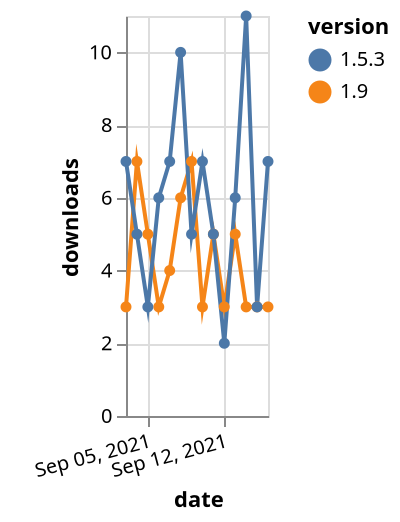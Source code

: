 {"$schema": "https://vega.github.io/schema/vega-lite/v5.json", "description": "A simple bar chart with embedded data.", "data": {"values": [{"date": "2021-09-03", "total": 5880, "delta": 3, "version": "1.9"}, {"date": "2021-09-04", "total": 5887, "delta": 7, "version": "1.9"}, {"date": "2021-09-05", "total": 5892, "delta": 5, "version": "1.9"}, {"date": "2021-09-06", "total": 5895, "delta": 3, "version": "1.9"}, {"date": "2021-09-07", "total": 5899, "delta": 4, "version": "1.9"}, {"date": "2021-09-08", "total": 5905, "delta": 6, "version": "1.9"}, {"date": "2021-09-09", "total": 5912, "delta": 7, "version": "1.9"}, {"date": "2021-09-10", "total": 5915, "delta": 3, "version": "1.9"}, {"date": "2021-09-11", "total": 5920, "delta": 5, "version": "1.9"}, {"date": "2021-09-12", "total": 5923, "delta": 3, "version": "1.9"}, {"date": "2021-09-13", "total": 5928, "delta": 5, "version": "1.9"}, {"date": "2021-09-14", "total": 5931, "delta": 3, "version": "1.9"}, {"date": "2021-09-15", "total": 5934, "delta": 3, "version": "1.9"}, {"date": "2021-09-16", "total": 5937, "delta": 3, "version": "1.9"}, {"date": "2021-09-03", "total": 38882, "delta": 7, "version": "1.5.3"}, {"date": "2021-09-04", "total": 38887, "delta": 5, "version": "1.5.3"}, {"date": "2021-09-05", "total": 38890, "delta": 3, "version": "1.5.3"}, {"date": "2021-09-06", "total": 38896, "delta": 6, "version": "1.5.3"}, {"date": "2021-09-07", "total": 38903, "delta": 7, "version": "1.5.3"}, {"date": "2021-09-08", "total": 38913, "delta": 10, "version": "1.5.3"}, {"date": "2021-09-09", "total": 38918, "delta": 5, "version": "1.5.3"}, {"date": "2021-09-10", "total": 38925, "delta": 7, "version": "1.5.3"}, {"date": "2021-09-11", "total": 38930, "delta": 5, "version": "1.5.3"}, {"date": "2021-09-12", "total": 38932, "delta": 2, "version": "1.5.3"}, {"date": "2021-09-13", "total": 38938, "delta": 6, "version": "1.5.3"}, {"date": "2021-09-14", "total": 38949, "delta": 11, "version": "1.5.3"}, {"date": "2021-09-15", "total": 38952, "delta": 3, "version": "1.5.3"}, {"date": "2021-09-16", "total": 38959, "delta": 7, "version": "1.5.3"}]}, "width": "container", "mark": {"type": "line", "point": {"filled": true}}, "encoding": {"x": {"field": "date", "type": "temporal", "timeUnit": "yearmonthdate", "title": "date", "axis": {"labelAngle": -15}}, "y": {"field": "delta", "type": "quantitative", "title": "downloads"}, "color": {"field": "version", "type": "nominal"}, "tooltip": {"field": "delta"}}}